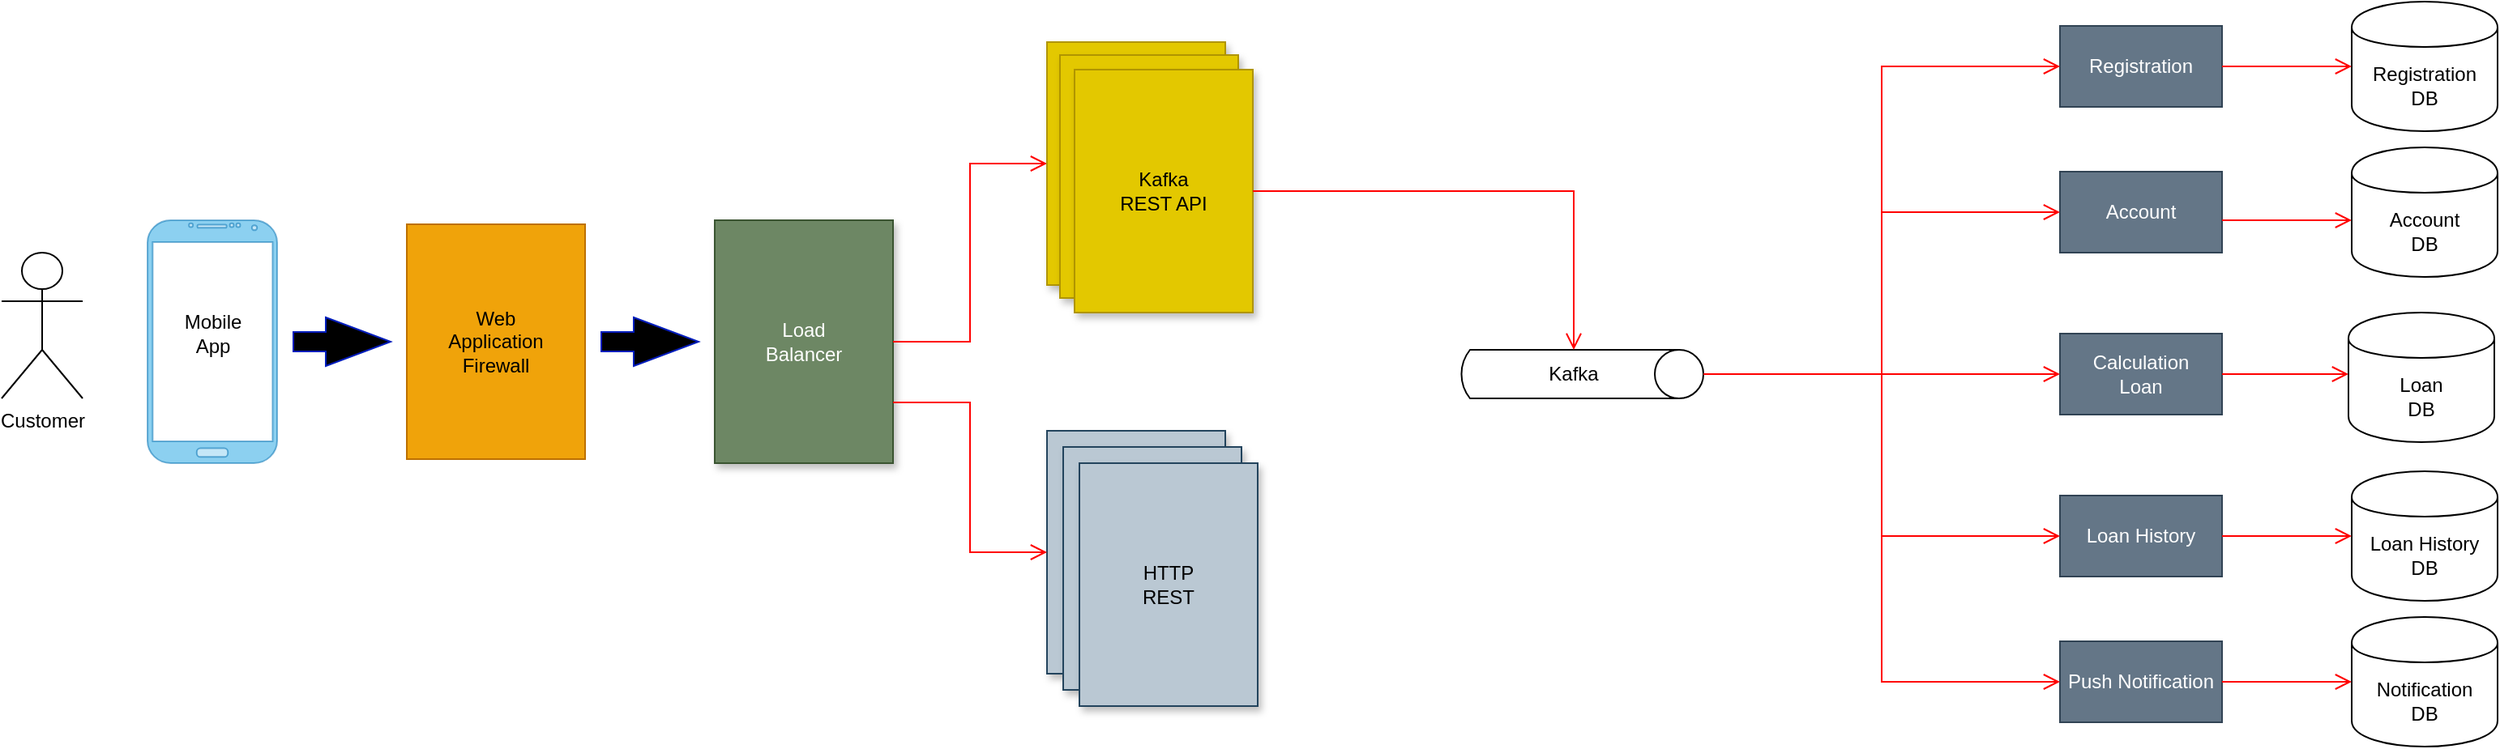 <mxfile version="21.6.2" type="device">
  <diagram name="Halaman-1" id="srRDgzxd4QhlnVM1ysBJ">
    <mxGraphModel dx="1750" dy="960" grid="1" gridSize="10" guides="1" tooltips="1" connect="1" arrows="1" fold="1" page="1" pageScale="1" pageWidth="827" pageHeight="1169" math="0" shadow="0">
      <root>
        <mxCell id="0" />
        <mxCell id="1" parent="0" />
        <mxCell id="H243jOyK7WfXQSPqdS-3-2" value="" style="verticalLabelPosition=bottom;verticalAlign=top;html=1;shadow=0;dashed=0;strokeWidth=1;shape=mxgraph.android.phone2;backgroundOutline=1;opacity=50;fillColor=#1ba1e2;fontColor=#ffffff;strokeColor=#006EAF;" vertex="1" parent="1">
          <mxGeometry x="170" y="200" width="80" height="150" as="geometry" />
        </mxCell>
        <mxCell id="H243jOyK7WfXQSPqdS-3-3" value="Web &lt;br&gt;Application &lt;br&gt;Firewall" style="rounded=0;whiteSpace=wrap;html=1;fillColor=#f0a30a;fontColor=#000000;strokeColor=#BD7000;" vertex="1" parent="1">
          <mxGeometry x="330" y="202.5" width="110" height="145" as="geometry" />
        </mxCell>
        <mxCell id="H243jOyK7WfXQSPqdS-3-4" value="" style="html=1;shadow=0;dashed=0;align=center;verticalAlign=middle;shape=mxgraph.arrows2.arrow;dy=0.6;dx=40;notch=0;fillColor=#000000;fontColor=#ffffff;strokeColor=#001DBC;" vertex="1" parent="1">
          <mxGeometry x="260" y="260" width="60" height="30" as="geometry" />
        </mxCell>
        <mxCell id="H243jOyK7WfXQSPqdS-3-5" value="" style="html=1;shadow=0;dashed=0;align=center;verticalAlign=middle;shape=mxgraph.arrows2.arrow;dy=0.6;dx=40;notch=0;fillColor=#000000;fontColor=#ffffff;strokeColor=#001DBC;" vertex="1" parent="1">
          <mxGeometry x="450" y="260" width="60" height="30" as="geometry" />
        </mxCell>
        <mxCell id="H243jOyK7WfXQSPqdS-3-6" value="Load&lt;br&gt;Balancer" style="rounded=0;whiteSpace=wrap;html=1;fillColor=#6d8764;fontColor=#ffffff;strokeColor=#3A5431;shadow=1;" vertex="1" parent="1">
          <mxGeometry x="520" y="200" width="110" height="150" as="geometry" />
        </mxCell>
        <mxCell id="H243jOyK7WfXQSPqdS-3-17" value="Customer" style="shape=umlActor;verticalLabelPosition=bottom;verticalAlign=top;html=1;outlineConnect=0;" vertex="1" parent="1">
          <mxGeometry x="80" y="220" width="50" height="90" as="geometry" />
        </mxCell>
        <mxCell id="H243jOyK7WfXQSPqdS-3-18" value="Mobile&lt;br&gt;App" style="text;html=1;align=center;verticalAlign=middle;resizable=0;points=[];autosize=1;strokeColor=none;fillColor=none;" vertex="1" parent="1">
          <mxGeometry x="180" y="250" width="60" height="40" as="geometry" />
        </mxCell>
        <mxCell id="H243jOyK7WfXQSPqdS-3-20" value="" style="edgeStyle=orthogonalEdgeStyle;html=1;verticalAlign=bottom;endArrow=open;endSize=8;strokeColor=#ff0000;rounded=0;entryX=0;entryY=0.5;entryDx=0;entryDy=0;" edge="1" source="H243jOyK7WfXQSPqdS-3-6" parent="1" target="H243jOyK7WfXQSPqdS-3-7">
          <mxGeometry relative="1" as="geometry">
            <mxPoint x="665" y="260" as="targetPoint" />
            <mxPoint x="665" y="200" as="sourcePoint" />
          </mxGeometry>
        </mxCell>
        <mxCell id="H243jOyK7WfXQSPqdS-3-21" value="" style="group" vertex="1" connectable="0" parent="1">
          <mxGeometry x="725" y="90" width="127" height="167" as="geometry" />
        </mxCell>
        <mxCell id="H243jOyK7WfXQSPqdS-3-7" value="Kafka&lt;br&gt;REST API" style="rounded=0;whiteSpace=wrap;html=1;fillColor=#e3c800;fontColor=#000000;strokeColor=#B09500;shadow=1;" vertex="1" parent="H243jOyK7WfXQSPqdS-3-21">
          <mxGeometry width="110" height="150" as="geometry" />
        </mxCell>
        <mxCell id="H243jOyK7WfXQSPqdS-3-10" value="Kafka&lt;br&gt;REST API" style="rounded=0;whiteSpace=wrap;html=1;fillColor=#e3c800;fontColor=#000000;strokeColor=#B09500;shadow=1;" vertex="1" parent="H243jOyK7WfXQSPqdS-3-21">
          <mxGeometry x="8" y="8" width="110" height="150" as="geometry" />
        </mxCell>
        <mxCell id="H243jOyK7WfXQSPqdS-3-11" value="Kafka&lt;br&gt;REST API" style="rounded=0;whiteSpace=wrap;html=1;fillColor=#e3c800;fontColor=#000000;strokeColor=#B09500;shadow=1;" vertex="1" parent="H243jOyK7WfXQSPqdS-3-21">
          <mxGeometry x="17" y="17" width="110" height="150" as="geometry" />
        </mxCell>
        <mxCell id="H243jOyK7WfXQSPqdS-3-22" value="" style="group" vertex="1" connectable="0" parent="1">
          <mxGeometry x="725" y="330" width="130" height="170" as="geometry" />
        </mxCell>
        <mxCell id="H243jOyK7WfXQSPqdS-3-12" value="HTTP&lt;br&gt;REST" style="rounded=0;whiteSpace=wrap;html=1;fillColor=#bac8d3;shadow=1;strokeColor=#23445d;" vertex="1" parent="H243jOyK7WfXQSPqdS-3-22">
          <mxGeometry width="110" height="150" as="geometry" />
        </mxCell>
        <mxCell id="H243jOyK7WfXQSPqdS-3-13" value="HTTP&lt;br&gt;REST" style="rounded=0;whiteSpace=wrap;html=1;fillColor=#bac8d3;shadow=1;strokeColor=#23445d;" vertex="1" parent="H243jOyK7WfXQSPqdS-3-22">
          <mxGeometry x="10" y="10" width="110" height="150" as="geometry" />
        </mxCell>
        <mxCell id="H243jOyK7WfXQSPqdS-3-14" value="HTTP&lt;br&gt;REST" style="rounded=0;whiteSpace=wrap;html=1;fillColor=#bac8d3;shadow=1;strokeColor=#23445d;" vertex="1" parent="H243jOyK7WfXQSPqdS-3-22">
          <mxGeometry x="20" y="20" width="110" height="150" as="geometry" />
        </mxCell>
        <mxCell id="H243jOyK7WfXQSPqdS-3-24" value="" style="edgeStyle=orthogonalEdgeStyle;html=1;verticalAlign=bottom;endArrow=open;endSize=8;strokeColor=#ff0000;rounded=0;exitX=1;exitY=0.75;exitDx=0;exitDy=0;entryX=0;entryY=0.5;entryDx=0;entryDy=0;" edge="1" parent="1" source="H243jOyK7WfXQSPqdS-3-6" target="H243jOyK7WfXQSPqdS-3-12">
          <mxGeometry relative="1" as="geometry">
            <mxPoint x="675" y="367" as="targetPoint" />
            <mxPoint x="675" y="307" as="sourcePoint" />
          </mxGeometry>
        </mxCell>
        <mxCell id="H243jOyK7WfXQSPqdS-3-32" value="" style="group;fillColor=default;" vertex="1" connectable="0" parent="1">
          <mxGeometry x="980" y="280" width="150" height="30" as="geometry" />
        </mxCell>
        <mxCell id="H243jOyK7WfXQSPqdS-3-27" value="Kafka" style="html=1;dashed=0;whiteSpace=wrap;shape=mxgraph.dfd.loop" vertex="1" parent="H243jOyK7WfXQSPqdS-3-32">
          <mxGeometry width="140" height="30" as="geometry" />
        </mxCell>
        <mxCell id="H243jOyK7WfXQSPqdS-3-28" value="" style="shape=ellipse;html=1;dashed=0;whiteSpace=wrap;perimeter=ellipsePerimeter;" vertex="1" parent="H243jOyK7WfXQSPqdS-3-32">
          <mxGeometry x="120" width="30" height="30" as="geometry" />
        </mxCell>
        <mxCell id="H243jOyK7WfXQSPqdS-3-33" value="" style="edgeStyle=orthogonalEdgeStyle;html=1;verticalAlign=bottom;endArrow=open;endSize=8;strokeColor=#ff0000;rounded=0;" edge="1" parent="1" source="H243jOyK7WfXQSPqdS-3-11" target="H243jOyK7WfXQSPqdS-3-27">
          <mxGeometry relative="1" as="geometry">
            <mxPoint x="735" y="175" as="targetPoint" />
            <mxPoint x="640" y="285" as="sourcePoint" />
          </mxGeometry>
        </mxCell>
        <mxCell id="H243jOyK7WfXQSPqdS-3-34" value="Registration" style="html=1;dashed=0;whiteSpace=wrap;fillColor=#647687;fontColor=#ffffff;strokeColor=#314354;" vertex="1" parent="1">
          <mxGeometry x="1350" y="80" width="100" height="50" as="geometry" />
        </mxCell>
        <mxCell id="H243jOyK7WfXQSPqdS-3-35" value="Account" style="html=1;dashed=0;whiteSpace=wrap;fillColor=#647687;fontColor=#ffffff;strokeColor=#314354;" vertex="1" parent="1">
          <mxGeometry x="1350" y="170" width="100" height="50" as="geometry" />
        </mxCell>
        <mxCell id="H243jOyK7WfXQSPqdS-3-36" value="Calculation&lt;br&gt;Loan" style="html=1;dashed=0;whiteSpace=wrap;fillColor=#647687;fontColor=#ffffff;strokeColor=#314354;" vertex="1" parent="1">
          <mxGeometry x="1350" y="270" width="100" height="50" as="geometry" />
        </mxCell>
        <mxCell id="H243jOyK7WfXQSPqdS-3-38" value="Loan History" style="html=1;dashed=0;whiteSpace=wrap;fillColor=#647687;fontColor=#ffffff;strokeColor=#314354;" vertex="1" parent="1">
          <mxGeometry x="1350" y="370" width="100" height="50" as="geometry" />
        </mxCell>
        <mxCell id="H243jOyK7WfXQSPqdS-3-39" value="Push Notification" style="html=1;dashed=0;whiteSpace=wrap;fillColor=#647687;fontColor=#ffffff;strokeColor=#314354;" vertex="1" parent="1">
          <mxGeometry x="1350" y="460" width="100" height="50" as="geometry" />
        </mxCell>
        <mxCell id="H243jOyK7WfXQSPqdS-3-40" value="" style="edgeStyle=orthogonalEdgeStyle;html=1;verticalAlign=bottom;endArrow=open;endSize=8;strokeColor=#ff0000;rounded=0;exitX=1;exitY=0.5;exitDx=0;exitDy=0;entryX=0;entryY=0.5;entryDx=0;entryDy=0;" edge="1" parent="1" source="H243jOyK7WfXQSPqdS-3-28" target="H243jOyK7WfXQSPqdS-3-34">
          <mxGeometry relative="1" as="geometry">
            <mxPoint x="1060" y="290" as="targetPoint" />
            <mxPoint x="862" y="192" as="sourcePoint" />
          </mxGeometry>
        </mxCell>
        <mxCell id="H243jOyK7WfXQSPqdS-3-41" value="" style="edgeStyle=orthogonalEdgeStyle;html=1;verticalAlign=bottom;endArrow=open;endSize=8;strokeColor=#ff0000;rounded=0;exitX=1;exitY=0.5;exitDx=0;exitDy=0;entryX=0;entryY=0.5;entryDx=0;entryDy=0;" edge="1" parent="1" source="H243jOyK7WfXQSPqdS-3-28" target="H243jOyK7WfXQSPqdS-3-35">
          <mxGeometry relative="1" as="geometry">
            <mxPoint x="1360" y="115" as="targetPoint" />
            <mxPoint x="1140" y="305" as="sourcePoint" />
            <Array as="points">
              <mxPoint x="1240" y="295" />
              <mxPoint x="1240" y="195" />
            </Array>
          </mxGeometry>
        </mxCell>
        <mxCell id="H243jOyK7WfXQSPqdS-3-42" value="" style="edgeStyle=orthogonalEdgeStyle;html=1;verticalAlign=bottom;endArrow=open;endSize=8;strokeColor=#ff0000;rounded=0;exitX=1;exitY=0.5;exitDx=0;exitDy=0;" edge="1" parent="1" source="H243jOyK7WfXQSPqdS-3-28" target="H243jOyK7WfXQSPqdS-3-36">
          <mxGeometry relative="1" as="geometry">
            <mxPoint x="1370" y="125" as="targetPoint" />
            <mxPoint x="1150" y="315" as="sourcePoint" />
          </mxGeometry>
        </mxCell>
        <mxCell id="H243jOyK7WfXQSPqdS-3-43" value="" style="edgeStyle=orthogonalEdgeStyle;html=1;verticalAlign=bottom;endArrow=open;endSize=8;strokeColor=#ff0000;rounded=0;" edge="1" parent="1" source="H243jOyK7WfXQSPqdS-3-28" target="H243jOyK7WfXQSPqdS-3-38">
          <mxGeometry relative="1" as="geometry">
            <mxPoint x="1250" y="179.5" as="targetPoint" />
            <mxPoint x="1030" y="369.5" as="sourcePoint" />
            <Array as="points">
              <mxPoint x="1240" y="295" />
              <mxPoint x="1240" y="395" />
            </Array>
          </mxGeometry>
        </mxCell>
        <mxCell id="H243jOyK7WfXQSPqdS-3-44" value="" style="edgeStyle=orthogonalEdgeStyle;html=1;verticalAlign=bottom;endArrow=open;endSize=8;strokeColor=#ff0000;rounded=0;entryX=0;entryY=0.5;entryDx=0;entryDy=0;" edge="1" parent="1" source="H243jOyK7WfXQSPqdS-3-28" target="H243jOyK7WfXQSPqdS-3-39">
          <mxGeometry relative="1" as="geometry">
            <mxPoint x="1390" y="145" as="targetPoint" />
            <mxPoint x="1170" y="335" as="sourcePoint" />
          </mxGeometry>
        </mxCell>
        <mxCell id="H243jOyK7WfXQSPqdS-3-45" value="Registration&lt;br&gt;DB" style="shape=cylinder;whiteSpace=wrap;html=1;boundedLbl=1;backgroundOutline=1;" vertex="1" parent="1">
          <mxGeometry x="1530" y="65" width="90" height="80" as="geometry" />
        </mxCell>
        <mxCell id="H243jOyK7WfXQSPqdS-3-46" value="Account&lt;br&gt;DB" style="shape=cylinder;whiteSpace=wrap;html=1;boundedLbl=1;backgroundOutline=1;" vertex="1" parent="1">
          <mxGeometry x="1530" y="155" width="90" height="80" as="geometry" />
        </mxCell>
        <mxCell id="H243jOyK7WfXQSPqdS-3-47" value="Loan&lt;br&gt;DB" style="shape=cylinder;whiteSpace=wrap;html=1;boundedLbl=1;backgroundOutline=1;" vertex="1" parent="1">
          <mxGeometry x="1528" y="257" width="90" height="80" as="geometry" />
        </mxCell>
        <mxCell id="H243jOyK7WfXQSPqdS-3-48" value="Loan History&lt;br&gt;DB" style="shape=cylinder;whiteSpace=wrap;html=1;boundedLbl=1;backgroundOutline=1;" vertex="1" parent="1">
          <mxGeometry x="1530" y="355" width="90" height="80" as="geometry" />
        </mxCell>
        <mxCell id="H243jOyK7WfXQSPqdS-3-49" value="Notification&lt;br&gt;DB" style="shape=cylinder;whiteSpace=wrap;html=1;boundedLbl=1;backgroundOutline=1;" vertex="1" parent="1">
          <mxGeometry x="1530" y="445" width="90" height="80" as="geometry" />
        </mxCell>
        <mxCell id="H243jOyK7WfXQSPqdS-3-50" value="" style="edgeStyle=orthogonalEdgeStyle;html=1;verticalAlign=bottom;endArrow=open;endSize=8;strokeColor=#ff0000;rounded=0;" edge="1" parent="1" source="H243jOyK7WfXQSPqdS-3-34" target="H243jOyK7WfXQSPqdS-3-45">
          <mxGeometry relative="1" as="geometry">
            <mxPoint x="1680" y="120" as="targetPoint" />
            <mxPoint x="1460" y="220" as="sourcePoint" />
            <Array as="points">
              <mxPoint x="1490" y="105" />
              <mxPoint x="1490" y="105" />
            </Array>
          </mxGeometry>
        </mxCell>
        <mxCell id="H243jOyK7WfXQSPqdS-3-52" value="" style="edgeStyle=orthogonalEdgeStyle;html=1;verticalAlign=bottom;endArrow=open;endSize=8;strokeColor=#ff0000;rounded=0;" edge="1" parent="1" source="H243jOyK7WfXQSPqdS-3-35" target="H243jOyK7WfXQSPqdS-3-46">
          <mxGeometry relative="1" as="geometry">
            <mxPoint x="1540" y="115" as="targetPoint" />
            <mxPoint x="1460" y="115" as="sourcePoint" />
            <Array as="points">
              <mxPoint x="1470" y="200" />
              <mxPoint x="1470" y="200" />
            </Array>
          </mxGeometry>
        </mxCell>
        <mxCell id="H243jOyK7WfXQSPqdS-3-53" value="" style="edgeStyle=orthogonalEdgeStyle;html=1;verticalAlign=bottom;endArrow=open;endSize=8;strokeColor=#ff0000;rounded=0;" edge="1" parent="1" source="H243jOyK7WfXQSPqdS-3-36" target="H243jOyK7WfXQSPqdS-3-47">
          <mxGeometry relative="1" as="geometry">
            <mxPoint x="1530" y="294.5" as="targetPoint" />
            <mxPoint x="1450" y="294.5" as="sourcePoint" />
            <Array as="points">
              <mxPoint x="1510" y="295" />
              <mxPoint x="1510" y="295" />
            </Array>
          </mxGeometry>
        </mxCell>
        <mxCell id="H243jOyK7WfXQSPqdS-3-54" value="" style="edgeStyle=orthogonalEdgeStyle;html=1;verticalAlign=bottom;endArrow=open;endSize=8;strokeColor=#ff0000;rounded=0;" edge="1" parent="1" source="H243jOyK7WfXQSPqdS-3-38" target="H243jOyK7WfXQSPqdS-3-48">
          <mxGeometry relative="1" as="geometry">
            <mxPoint x="1530" y="394.5" as="targetPoint" />
            <mxPoint x="1450" y="394.5" as="sourcePoint" />
            <Array as="points" />
          </mxGeometry>
        </mxCell>
        <mxCell id="H243jOyK7WfXQSPqdS-3-55" value="" style="edgeStyle=orthogonalEdgeStyle;html=1;verticalAlign=bottom;endArrow=open;endSize=8;strokeColor=#ff0000;rounded=0;" edge="1" parent="1" source="H243jOyK7WfXQSPqdS-3-39" target="H243jOyK7WfXQSPqdS-3-49">
          <mxGeometry relative="1" as="geometry">
            <mxPoint x="1530" y="484.5" as="targetPoint" />
            <mxPoint x="1450" y="484.5" as="sourcePoint" />
            <Array as="points" />
          </mxGeometry>
        </mxCell>
      </root>
    </mxGraphModel>
  </diagram>
</mxfile>

